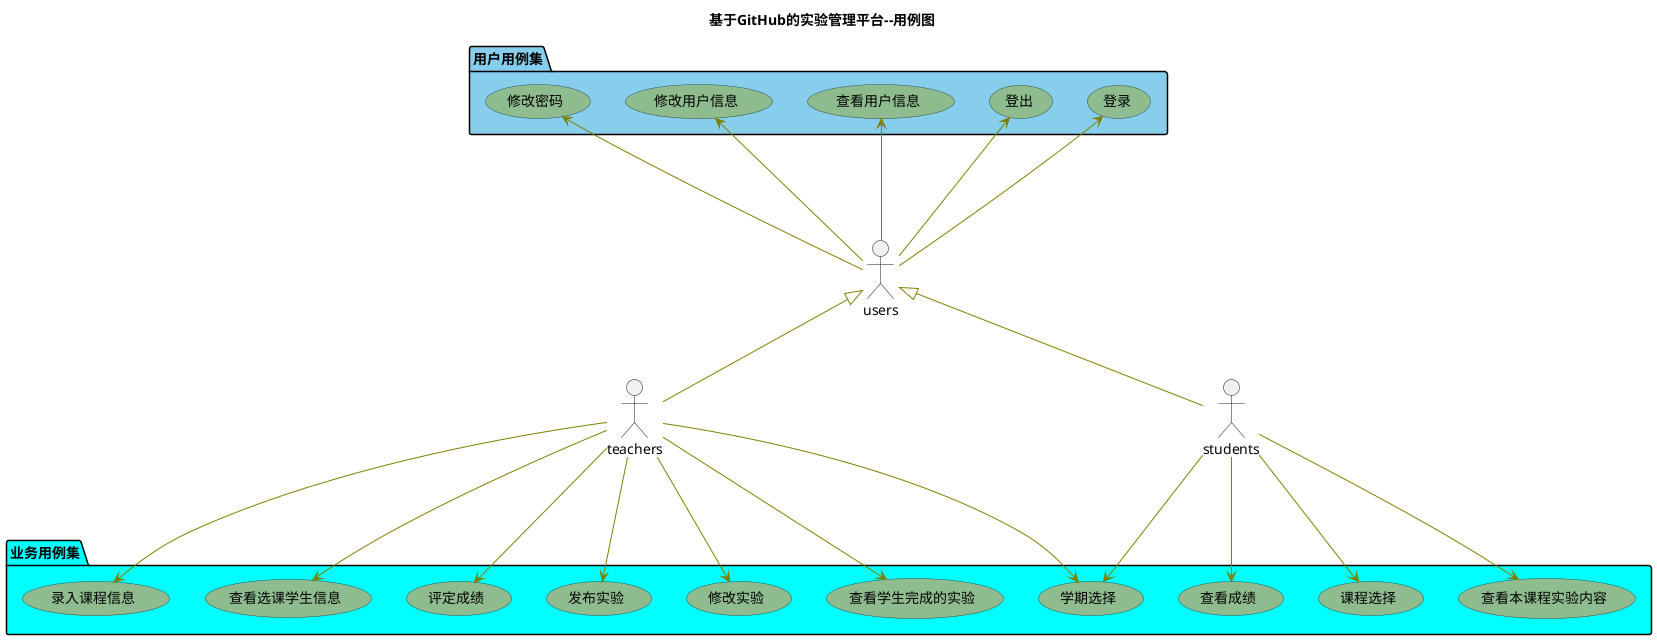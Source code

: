 ##3.用例图设计


```
@startuml
skinparam usecase {
	BackgroundColor DarkSeaGreen
	BorderColor DarkSlateGray
	BackgroundColor<< Main >> YellowGreen
	BorderColor<< Main >> YellowGreen
	ArrowColor Olive
	ActorBorderColor black
	ActorFontName Courier
	ActorBackgroundColor<< Human >> Gold
}
title 基于GitHub的实验管理平台--用例图
actor teachers
actor students
actor users
users <|-- teachers
users <|-- students

package 用户用例集 #87CEED{
users --up-> (登录)
users --up-> (登出)
users --up-> (查看用户信息)
users --up-> (修改用户信息)
users --up-> (修改密码)
}
package 业务用例集 #00FFFF{
teachers ---> (评定成绩)
teachers ---> (发布实验)
teachers ---> (修改实验)
teachers ---> (查看学生完成的实验)
teachers ---> (学期选择)
teachers ---> (录入课程信息)
teachers ---> (查看选课学生信息)

students ---> (学期选择)
students ---> (课程选择)
students ---> (查看本课程实验内容)
students ---> (查看成绩)
}

@enduml
```
